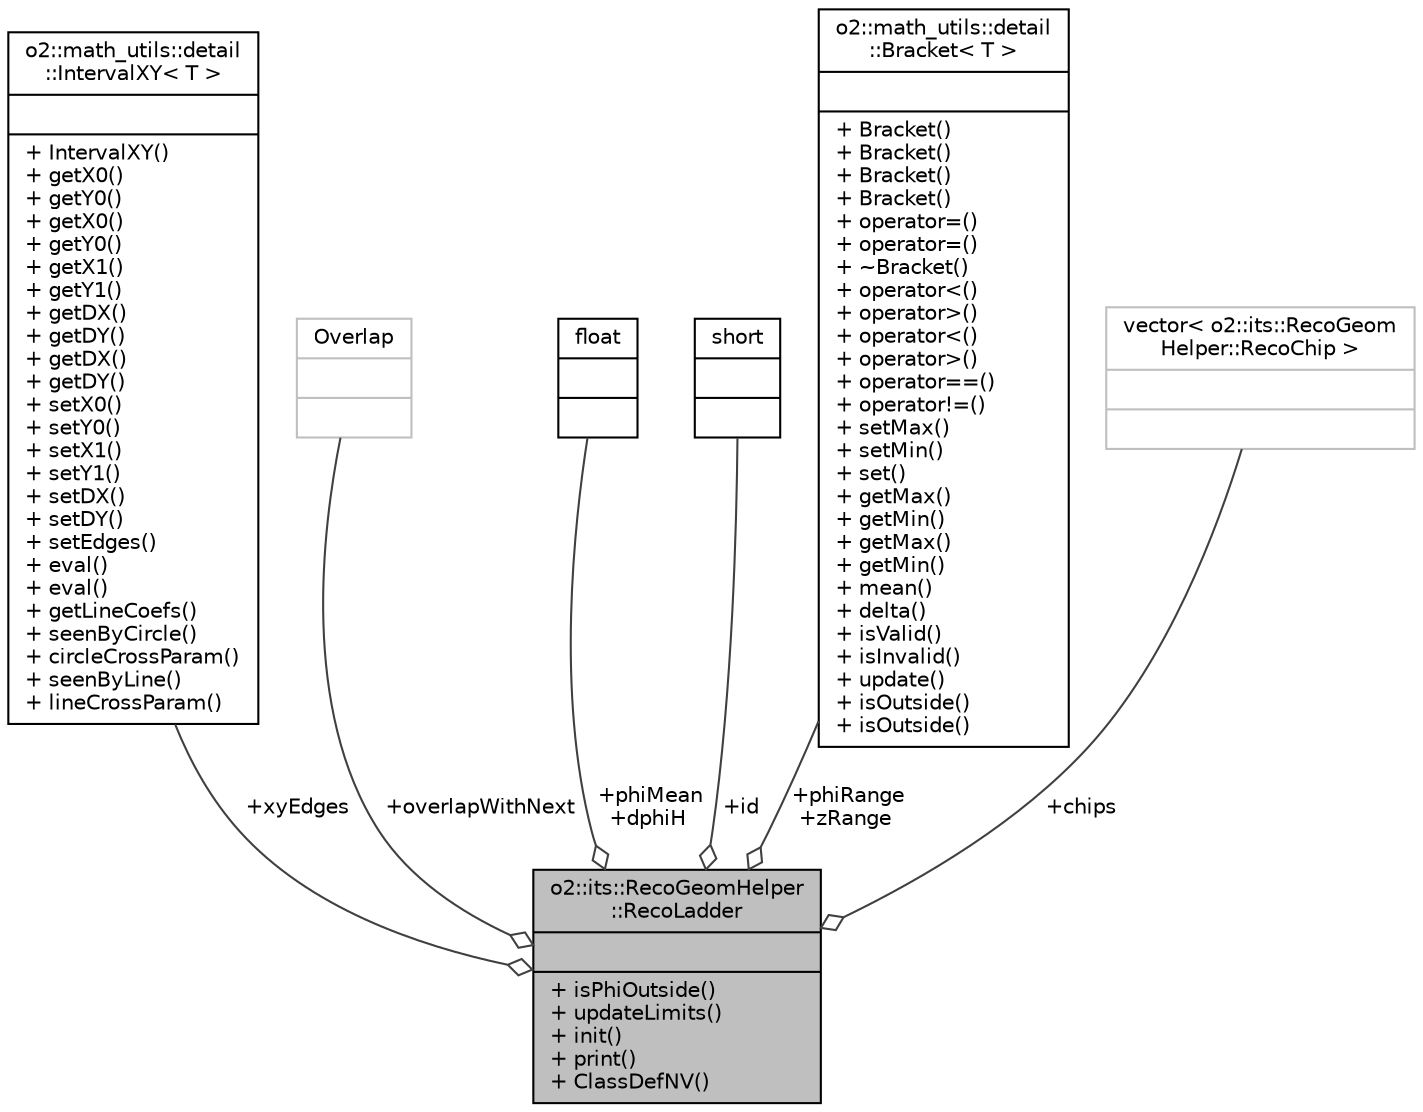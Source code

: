 digraph "o2::its::RecoGeomHelper::RecoLadder"
{
 // INTERACTIVE_SVG=YES
  bgcolor="transparent";
  edge [fontname="Helvetica",fontsize="10",labelfontname="Helvetica",labelfontsize="10"];
  node [fontname="Helvetica",fontsize="10",shape=record];
  Node1 [label="{o2::its::RecoGeomHelper\l::RecoLadder\n||+ isPhiOutside()\l+ updateLimits()\l+ init()\l+ print()\l+ ClassDefNV()\l}",height=0.2,width=0.4,color="black", fillcolor="grey75", style="filled", fontcolor="black"];
  Node2 -> Node1 [color="grey25",fontsize="10",style="solid",label=" +xyEdges" ,arrowhead="odiamond",fontname="Helvetica"];
  Node2 [label="{o2::math_utils::detail\l::IntervalXY\< T \>\n||+ IntervalXY()\l+ getX0()\l+ getY0()\l+ getX0()\l+ getY0()\l+ getX1()\l+ getY1()\l+ getDX()\l+ getDY()\l+ getDX()\l+ getDY()\l+ setX0()\l+ setY0()\l+ setX1()\l+ setY1()\l+ setDX()\l+ setDY()\l+ setEdges()\l+ eval()\l+ eval()\l+ getLineCoefs()\l+ seenByCircle()\l+ circleCrossParam()\l+ seenByLine()\l+ lineCrossParam()\l}",height=0.2,width=0.4,color="black",URL="$d8/d1f/classo2_1_1math__utils_1_1detail_1_1IntervalXY.html"];
  Node3 -> Node1 [color="grey25",fontsize="10",style="solid",label=" +overlapWithNext" ,arrowhead="odiamond",fontname="Helvetica"];
  Node3 [label="{Overlap\n||}",height=0.2,width=0.4,color="grey75"];
  Node4 -> Node1 [color="grey25",fontsize="10",style="solid",label=" +phiMean\n+dphiH" ,arrowhead="odiamond",fontname="Helvetica"];
  Node4 [label="{float\n||}",height=0.2,width=0.4,color="black",URL="$d4/dc3/classfloat.html"];
  Node5 -> Node1 [color="grey25",fontsize="10",style="solid",label=" +id" ,arrowhead="odiamond",fontname="Helvetica"];
  Node5 [label="{short\n||}",height=0.2,width=0.4,color="black",URL="$dc/d10/classshort.html"];
  Node6 -> Node1 [color="grey25",fontsize="10",style="solid",label=" +phiRange\n+zRange" ,arrowhead="odiamond",fontname="Helvetica"];
  Node6 [label="{o2::math_utils::detail\l::Bracket\< T \>\n||+ Bracket()\l+ Bracket()\l+ Bracket()\l+ Bracket()\l+ operator=()\l+ operator=()\l+ ~Bracket()\l+ operator\<()\l+ operator\>()\l+ operator\<()\l+ operator\>()\l+ operator==()\l+ operator!=()\l+ setMax()\l+ setMin()\l+ set()\l+ getMax()\l+ getMin()\l+ getMax()\l+ getMin()\l+ mean()\l+ delta()\l+ isValid()\l+ isInvalid()\l+ update()\l+ isOutside()\l+ isOutside()\l}",height=0.2,width=0.4,color="black",URL="$df/df1/classo2_1_1math__utils_1_1detail_1_1Bracket.html"];
  Node7 -> Node1 [color="grey25",fontsize="10",style="solid",label=" +chips" ,arrowhead="odiamond",fontname="Helvetica"];
  Node7 [label="{vector\< o2::its::RecoGeom\lHelper::RecoChip \>\n||}",height=0.2,width=0.4,color="grey75"];
}
